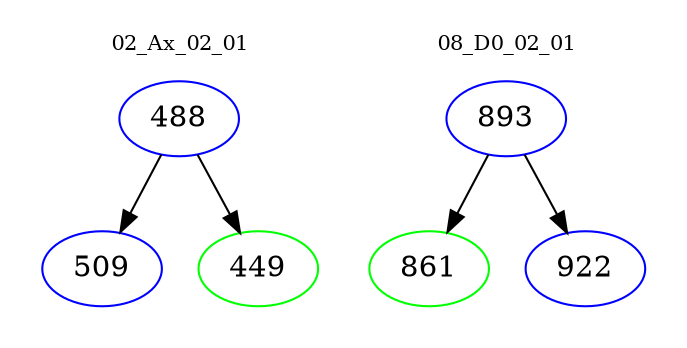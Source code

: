 digraph{
subgraph cluster_0 {
color = white
label = "02_Ax_02_01";
fontsize=10;
T0_488 [label="488", color="blue"]
T0_488 -> T0_509 [color="black"]
T0_509 [label="509", color="blue"]
T0_488 -> T0_449 [color="black"]
T0_449 [label="449", color="green"]
}
subgraph cluster_1 {
color = white
label = "08_D0_02_01";
fontsize=10;
T1_893 [label="893", color="blue"]
T1_893 -> T1_861 [color="black"]
T1_861 [label="861", color="green"]
T1_893 -> T1_922 [color="black"]
T1_922 [label="922", color="blue"]
}
}

